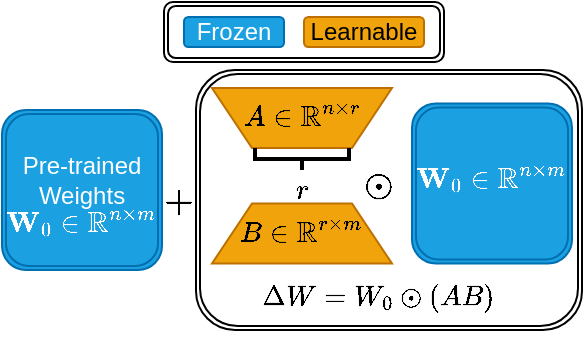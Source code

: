 <mxfile version="26.2.15">
  <diagram name="Page-1" id="tqNoCmG_KPZSjwTlXW9H">
    <mxGraphModel dx="1106" dy="730" grid="1" gridSize="10" guides="1" tooltips="1" connect="1" arrows="1" fold="1" page="1" pageScale="1" pageWidth="150" pageHeight="90" math="1" shadow="0">
      <root>
        <mxCell id="0" />
        <mxCell id="1" parent="0" />
        <mxCell id="IsYYNjOj3wPygnvutGDe-115" value="" style="shape=ext;double=1;rounded=1;whiteSpace=wrap;html=1;" parent="1" vertex="1">
          <mxGeometry x="85" y="7" width="140" height="30" as="geometry" />
        </mxCell>
        <mxCell id="IsYYNjOj3wPygnvutGDe-59" value="" style="shape=ext;double=1;rounded=1;whiteSpace=wrap;html=1;" parent="1" vertex="1">
          <mxGeometry x="101" y="41" width="193" height="130" as="geometry" />
        </mxCell>
        <mxCell id="IsYYNjOj3wPygnvutGDe-62" value="&lt;div&gt;&lt;br&gt;&lt;/div&gt;&lt;div&gt;&lt;br&gt;&lt;/div&gt;&lt;div&gt;&lt;span style=&quot;background-color: transparent; color: light-dark(rgb(255, 255, 255), rgb(18, 18, 18));&quot;&gt;Pre-trained&lt;/span&gt;&lt;/div&gt;&lt;div&gt;Weights&lt;/div&gt;&lt;div style=&quot;text-align: left;&quot;&gt;&lt;i style=&quot;vertical-align: super; background-color: transparent; color: light-dark(rgb(255, 255, 255), rgb(18, 18, 18));&quot;&gt;`\mathbf{W}_0 \in \mathbb{R}^{n \times m}`&amp;nbsp;&lt;/i&gt;&lt;/div&gt;" style="shape=ext;double=1;rounded=1;whiteSpace=wrap;html=1;fillColor=#1ba1e2;fontColor=#ffffff;strokeColor=#006EAF;" parent="1" vertex="1">
          <mxGeometry x="4" y="61" width="80" height="80" as="geometry" />
        </mxCell>
        <mxCell id="IsYYNjOj3wPygnvutGDe-64" value="Learnable" style="rounded=1;whiteSpace=wrap;html=1;fillColor=#f0a30a;fontColor=#000000;strokeColor=#BD7000;" parent="1" vertex="1">
          <mxGeometry x="155" y="14.5" width="60" height="15" as="geometry" />
        </mxCell>
        <mxCell id="IsYYNjOj3wPygnvutGDe-67" value="Frozen" style="rounded=1;whiteSpace=wrap;html=1;fillColor=#1ba1e2;fontColor=#ffffff;strokeColor=#006EAF;" parent="1" vertex="1">
          <mxGeometry x="95" y="14.5" width="50" height="15" as="geometry" />
        </mxCell>
        <mxCell id="IsYYNjOj3wPygnvutGDe-83" value="`B \in \mathbb{R} ^ {r \times m}`" style="shape=trapezoid;perimeter=trapezoidPerimeter;whiteSpace=wrap;html=1;fixedSize=1;fillColor=#f0a30a;fontColor=#000000;strokeColor=#BD7000;" parent="1" vertex="1">
          <mxGeometry x="109" y="107.75" width="90" height="30" as="geometry" />
        </mxCell>
        <mxCell id="IsYYNjOj3wPygnvutGDe-84" value="`A \in \mathbb{R} ^{n \times r}`" style="shape=trapezoid;perimeter=trapezoidPerimeter;whiteSpace=wrap;html=1;fixedSize=1;fillColor=#f0a30a;fontColor=#000000;strokeColor=#BD7000;direction=west;" parent="1" vertex="1">
          <mxGeometry x="109" y="50" width="90" height="30" as="geometry" />
        </mxCell>
        <mxCell id="IsYYNjOj3wPygnvutGDe-108" value="`\Delta W = W_0 \odot (AB)`" style="text;whiteSpace=wrap;" parent="1" vertex="1">
          <mxGeometry x="132" y="141" width="120" height="30" as="geometry" />
        </mxCell>
        <mxCell id="IsYYNjOj3wPygnvutGDe-110" value="&lt;div style=&quot;text-align: left;&quot;&gt;&lt;i style=&quot;vertical-align: super; background-color: transparent; color: light-dark(rgb(255, 255, 255), rgb(18, 18, 18));&quot;&gt;&lt;br&gt;&lt;/i&gt;&lt;/div&gt;&lt;div style=&quot;text-align: left;&quot;&gt;&lt;i style=&quot;vertical-align: super; background-color: transparent; color: light-dark(rgb(255, 255, 255), rgb(18, 18, 18));&quot;&gt;`\mathbf{W}_0 \in \mathbb{R}^{n \times m}`&amp;nbsp;&lt;/i&gt;&lt;/div&gt;" style="shape=ext;double=1;rounded=1;whiteSpace=wrap;html=1;fillColor=#1ba1e2;fontColor=#ffffff;strokeColor=#006EAF;" parent="1" vertex="1">
          <mxGeometry x="209" y="57.75" width="80" height="80" as="geometry" />
        </mxCell>
        <mxCell id="IsYYNjOj3wPygnvutGDe-111" value="" style="strokeWidth=2;html=1;shape=mxgraph.flowchart.annotation_2;align=left;labelPosition=right;pointerEvents=1;direction=north;" parent="1" vertex="1">
          <mxGeometry x="130.5" y="80" width="47" height="11" as="geometry" />
        </mxCell>
        <mxCell id="IsYYNjOj3wPygnvutGDe-112" value="`r`" style="text;html=1;align=center;verticalAlign=middle;whiteSpace=wrap;rounded=0;" parent="1" vertex="1">
          <mxGeometry x="134" y="91" width="40" height="20" as="geometry" />
        </mxCell>
        <mxCell id="IsYYNjOj3wPygnvutGDe-113" value="&lt;font style=&quot;font-size: 16px;&quot;&gt;`odot`&lt;/font&gt;" style="text;html=1;align=center;verticalAlign=middle;resizable=0;points=[];autosize=1;strokeColor=none;fillColor=none;" parent="1" vertex="1">
          <mxGeometry x="157" y="82.75" width="70" height="30" as="geometry" />
        </mxCell>
        <mxCell id="IsYYNjOj3wPygnvutGDe-117" value="`+`" style="text;html=1;align=center;verticalAlign=middle;resizable=0;points=[];autosize=1;strokeColor=none;fillColor=none;fontSize=16;" parent="1" vertex="1">
          <mxGeometry x="72" y="91" width="40" height="30" as="geometry" />
        </mxCell>
      </root>
    </mxGraphModel>
  </diagram>
</mxfile>
